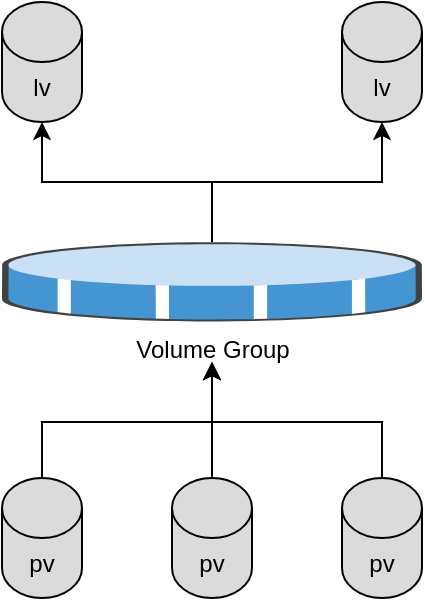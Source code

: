 <mxfile version="22.1.4" type="github">
  <diagram name="第 1 页" id="_bw-juJUCptMjK08bWaY">
    <mxGraphModel dx="1026" dy="568" grid="1" gridSize="10" guides="1" tooltips="1" connect="1" arrows="1" fold="1" page="1" pageScale="1" pageWidth="827" pageHeight="1169" math="0" shadow="0">
      <root>
        <mxCell id="0" />
        <mxCell id="1" parent="0" />
        <mxCell id="LAWaTaJDmOyT-GOJMX9I-1" value="Volume Group" style="shadow=0;dashed=0;html=1;labelPosition=center;verticalLabelPosition=bottom;verticalAlign=top;align=center;outlineConnect=0;shape=mxgraph.veeam.3d.datastore_volume;" vertex="1" parent="1">
          <mxGeometry x="270" y="190" width="210" height="40" as="geometry" />
        </mxCell>
        <mxCell id="LAWaTaJDmOyT-GOJMX9I-20" style="edgeStyle=orthogonalEdgeStyle;rounded=0;orthogonalLoop=1;jettySize=auto;html=1;targetPerimeterSpacing=20;" edge="1" parent="1" source="LAWaTaJDmOyT-GOJMX9I-2" target="LAWaTaJDmOyT-GOJMX9I-1">
          <mxGeometry relative="1" as="geometry">
            <Array as="points">
              <mxPoint x="290" y="280" />
              <mxPoint x="375" y="280" />
            </Array>
          </mxGeometry>
        </mxCell>
        <mxCell id="LAWaTaJDmOyT-GOJMX9I-2" value="pv" style="shape=cylinder3;whiteSpace=wrap;html=1;boundedLbl=1;backgroundOutline=1;size=15;fillColor=#DBDBDB;" vertex="1" parent="1">
          <mxGeometry x="270" y="308" width="40" height="60" as="geometry" />
        </mxCell>
        <mxCell id="LAWaTaJDmOyT-GOJMX9I-19" value="" style="edgeStyle=orthogonalEdgeStyle;rounded=0;orthogonalLoop=1;jettySize=auto;html=1;targetPerimeterSpacing=20;" edge="1" parent="1" source="LAWaTaJDmOyT-GOJMX9I-3" target="LAWaTaJDmOyT-GOJMX9I-1">
          <mxGeometry relative="1" as="geometry" />
        </mxCell>
        <mxCell id="LAWaTaJDmOyT-GOJMX9I-3" value="pv" style="shape=cylinder3;whiteSpace=wrap;html=1;boundedLbl=1;backgroundOutline=1;size=15;fillColor=#DBDBDB;" vertex="1" parent="1">
          <mxGeometry x="355" y="308" width="40" height="60" as="geometry" />
        </mxCell>
        <mxCell id="LAWaTaJDmOyT-GOJMX9I-18" style="edgeStyle=orthogonalEdgeStyle;rounded=0;orthogonalLoop=1;jettySize=auto;html=1;targetPerimeterSpacing=20;" edge="1" parent="1" source="LAWaTaJDmOyT-GOJMX9I-5" target="LAWaTaJDmOyT-GOJMX9I-1">
          <mxGeometry relative="1" as="geometry">
            <Array as="points">
              <mxPoint x="460" y="280" />
              <mxPoint x="375" y="280" />
            </Array>
          </mxGeometry>
        </mxCell>
        <mxCell id="LAWaTaJDmOyT-GOJMX9I-5" value="pv" style="shape=cylinder3;whiteSpace=wrap;html=1;boundedLbl=1;backgroundOutline=1;size=15;fillColor=#DBDBDB;" vertex="1" parent="1">
          <mxGeometry x="440" y="308" width="40" height="60" as="geometry" />
        </mxCell>
        <mxCell id="LAWaTaJDmOyT-GOJMX9I-12" value="lv" style="shape=cylinder3;whiteSpace=wrap;html=1;boundedLbl=1;backgroundOutline=1;size=15;fillColor=#DBDBDB;" vertex="1" parent="1">
          <mxGeometry x="270" y="70" width="40" height="60" as="geometry" />
        </mxCell>
        <mxCell id="LAWaTaJDmOyT-GOJMX9I-14" value="lv" style="shape=cylinder3;whiteSpace=wrap;html=1;boundedLbl=1;backgroundOutline=1;size=15;fillColor=#DBDBDB;" vertex="1" parent="1">
          <mxGeometry x="440" y="70" width="40" height="60" as="geometry" />
        </mxCell>
        <mxCell id="LAWaTaJDmOyT-GOJMX9I-15" style="edgeStyle=orthogonalEdgeStyle;rounded=0;orthogonalLoop=1;jettySize=auto;html=1;entryX=0.5;entryY=1;entryDx=0;entryDy=0;entryPerimeter=0;targetPerimeterSpacing=20;" edge="1" parent="1" source="LAWaTaJDmOyT-GOJMX9I-1" target="LAWaTaJDmOyT-GOJMX9I-12">
          <mxGeometry relative="1" as="geometry" />
        </mxCell>
        <mxCell id="LAWaTaJDmOyT-GOJMX9I-16" style="edgeStyle=orthogonalEdgeStyle;rounded=0;orthogonalLoop=1;jettySize=auto;html=1;entryX=0.5;entryY=1;entryDx=0;entryDy=0;entryPerimeter=0;targetPerimeterSpacing=50;" edge="1" parent="1" source="LAWaTaJDmOyT-GOJMX9I-1" target="LAWaTaJDmOyT-GOJMX9I-14">
          <mxGeometry relative="1" as="geometry" />
        </mxCell>
      </root>
    </mxGraphModel>
  </diagram>
</mxfile>
